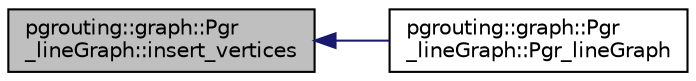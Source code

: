 digraph "pgrouting::graph::Pgr_lineGraph::insert_vertices"
{
  edge [fontname="Helvetica",fontsize="10",labelfontname="Helvetica",labelfontsize="10"];
  node [fontname="Helvetica",fontsize="10",shape=record];
  rankdir="LR";
  Node188 [label="pgrouting::graph::Pgr\l_lineGraph::insert_vertices",height=0.2,width=0.4,color="black", fillcolor="grey75", style="filled", fontcolor="black"];
  Node188 -> Node189 [dir="back",color="midnightblue",fontsize="10",style="solid",fontname="Helvetica"];
  Node189 [label="pgrouting::graph::Pgr\l_lineGraph::Pgr_lineGraph",height=0.2,width=0.4,color="black", fillcolor="white", style="filled",URL="$classpgrouting_1_1graph_1_1Pgr__lineGraph.html#a9ea2ab5199abdc61f1fd4b44dc0cca26"];
}
